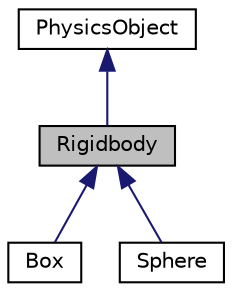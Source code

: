 digraph "Rigidbody"
{
 // LATEX_PDF_SIZE
  edge [fontname="Helvetica",fontsize="10",labelfontname="Helvetica",labelfontsize="10"];
  node [fontname="Helvetica",fontsize="10",shape=record];
  Node1 [label="Rigidbody",height=0.2,width=0.4,color="black", fillcolor="grey75", style="filled", fontcolor="black",tooltip="An expansion of the PhysicsObject class that adds all of the fundamentals of a non-static object such..."];
  Node2 -> Node1 [dir="back",color="midnightblue",fontsize="10",style="solid",fontname="Helvetica"];
  Node2 [label="PhysicsObject",height=0.2,width=0.4,color="black", fillcolor="white", style="filled",URL="$class_physics_object.html",tooltip="Represents the most basic form of an object that can be placed in the world. Designed to be inherited..."];
  Node1 -> Node3 [dir="back",color="midnightblue",fontsize="10",style="solid",fontname="Helvetica"];
  Node3 [label="Box",height=0.2,width=0.4,color="black", fillcolor="white", style="filled",URL="$class_box.html",tooltip="A 2D box (or square) that can interract with other objects."];
  Node1 -> Node4 [dir="back",color="midnightblue",fontsize="10",style="solid",fontname="Helvetica"];
  Node4 [label="Sphere",height=0.2,width=0.4,color="black", fillcolor="white", style="filled",URL="$class_sphere.html",tooltip="A 2D sphere (or circle) that can interract with other objects."];
}
